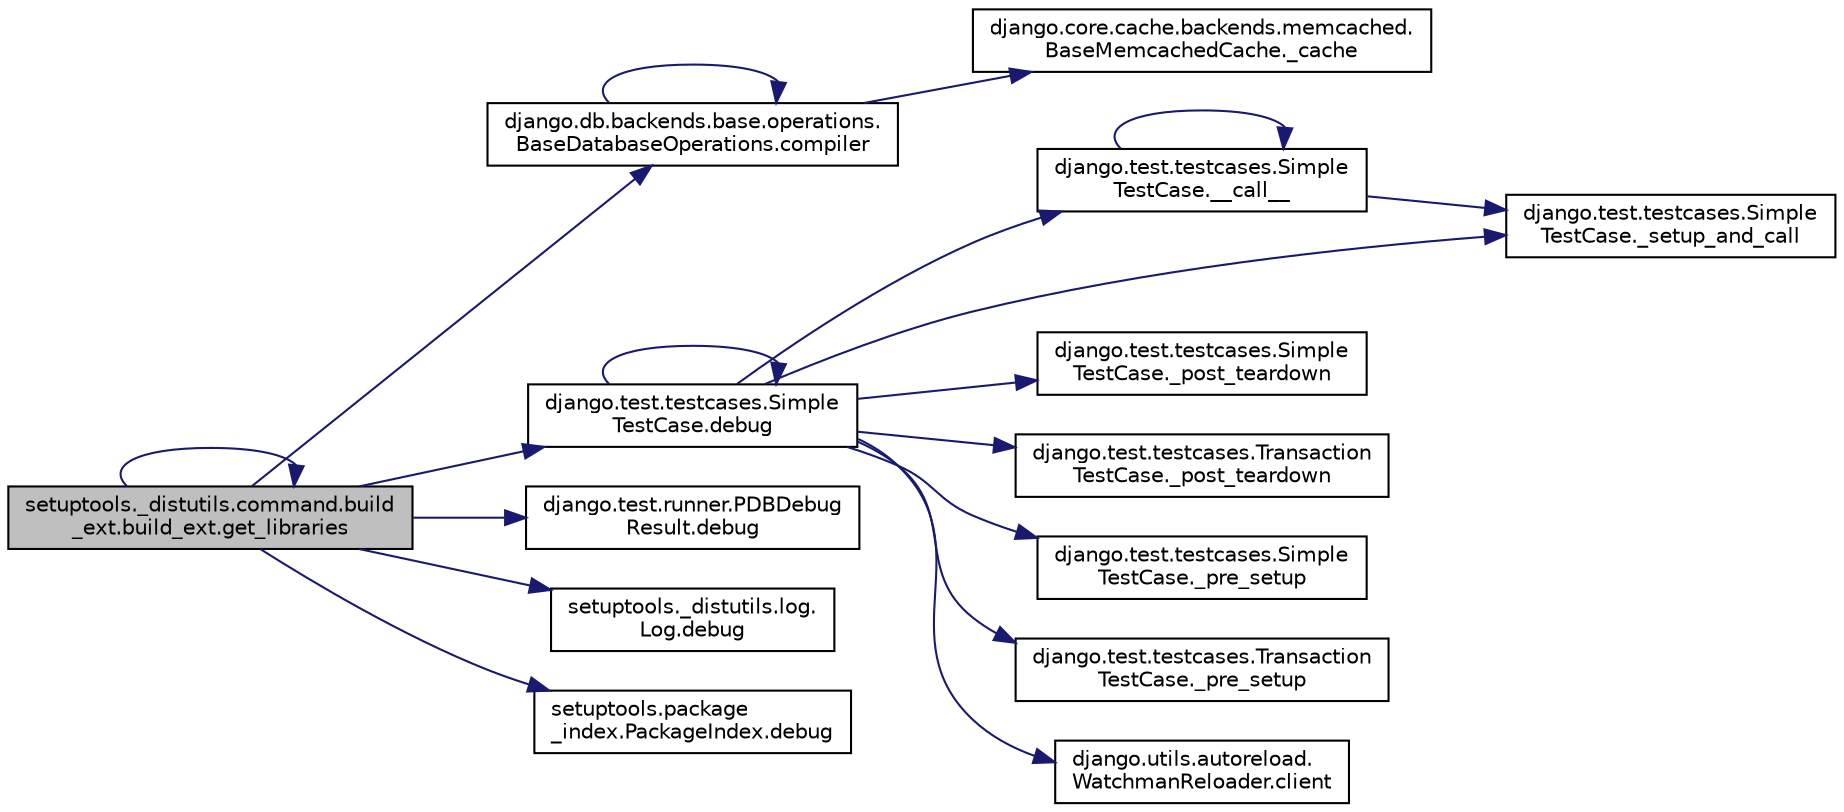 digraph "setuptools._distutils.command.build_ext.build_ext.get_libraries"
{
 // LATEX_PDF_SIZE
  edge [fontname="Helvetica",fontsize="10",labelfontname="Helvetica",labelfontsize="10"];
  node [fontname="Helvetica",fontsize="10",shape=record];
  rankdir="LR";
  Node1 [label="setuptools._distutils.command.build\l_ext.build_ext.get_libraries",height=0.2,width=0.4,color="black", fillcolor="grey75", style="filled", fontcolor="black",tooltip=" "];
  Node1 -> Node2 [color="midnightblue",fontsize="10",style="solid",fontname="Helvetica"];
  Node2 [label="django.db.backends.base.operations.\lBaseDatabaseOperations.compiler",height=0.2,width=0.4,color="black", fillcolor="white", style="filled",URL="$dd/dc3/classdjango_1_1db_1_1backends_1_1base_1_1operations_1_1_base_database_operations.html#a5f6b11eca2ee16f9eeed46453c750d29",tooltip=" "];
  Node2 -> Node3 [color="midnightblue",fontsize="10",style="solid",fontname="Helvetica"];
  Node3 [label="django.core.cache.backends.memcached.\lBaseMemcachedCache._cache",height=0.2,width=0.4,color="black", fillcolor="white", style="filled",URL="$d3/d36/classdjango_1_1core_1_1cache_1_1backends_1_1memcached_1_1_base_memcached_cache.html#aec7954560fd40d7e33a11eea0e2ccde8",tooltip=" "];
  Node2 -> Node2 [color="midnightblue",fontsize="10",style="solid",fontname="Helvetica"];
  Node1 -> Node4 [color="midnightblue",fontsize="10",style="solid",fontname="Helvetica"];
  Node4 [label="django.test.testcases.Simple\lTestCase.debug",height=0.2,width=0.4,color="black", fillcolor="white", style="filled",URL="$d4/d6b/classdjango_1_1test_1_1testcases_1_1_simple_test_case.html#a6cda8ea44cdc55b7707e665527796e84",tooltip=" "];
  Node4 -> Node5 [color="midnightblue",fontsize="10",style="solid",fontname="Helvetica"];
  Node5 [label="django.test.testcases.Simple\lTestCase.__call__",height=0.2,width=0.4,color="black", fillcolor="white", style="filled",URL="$d4/d6b/classdjango_1_1test_1_1testcases_1_1_simple_test_case.html#afc43d209daeb0583a44d4499d8128a18",tooltip=" "];
  Node5 -> Node5 [color="midnightblue",fontsize="10",style="solid",fontname="Helvetica"];
  Node5 -> Node6 [color="midnightblue",fontsize="10",style="solid",fontname="Helvetica"];
  Node6 [label="django.test.testcases.Simple\lTestCase._setup_and_call",height=0.2,width=0.4,color="black", fillcolor="white", style="filled",URL="$d4/d6b/classdjango_1_1test_1_1testcases_1_1_simple_test_case.html#a3a2da7e431bc522899429533874d94ee",tooltip=" "];
  Node4 -> Node7 [color="midnightblue",fontsize="10",style="solid",fontname="Helvetica"];
  Node7 [label="django.test.testcases.Simple\lTestCase._post_teardown",height=0.2,width=0.4,color="black", fillcolor="white", style="filled",URL="$d4/d6b/classdjango_1_1test_1_1testcases_1_1_simple_test_case.html#a544867447b9c215daca6449e04a8d951",tooltip=" "];
  Node4 -> Node8 [color="midnightblue",fontsize="10",style="solid",fontname="Helvetica"];
  Node8 [label="django.test.testcases.Transaction\lTestCase._post_teardown",height=0.2,width=0.4,color="black", fillcolor="white", style="filled",URL="$d8/d37/classdjango_1_1test_1_1testcases_1_1_transaction_test_case.html#a870dd8b52d90d04733e657abe9e53e44",tooltip=" "];
  Node4 -> Node9 [color="midnightblue",fontsize="10",style="solid",fontname="Helvetica"];
  Node9 [label="django.test.testcases.Simple\lTestCase._pre_setup",height=0.2,width=0.4,color="black", fillcolor="white", style="filled",URL="$d4/d6b/classdjango_1_1test_1_1testcases_1_1_simple_test_case.html#a02587c37e6ca76c017ff0fd704f0de83",tooltip=" "];
  Node4 -> Node10 [color="midnightblue",fontsize="10",style="solid",fontname="Helvetica"];
  Node10 [label="django.test.testcases.Transaction\lTestCase._pre_setup",height=0.2,width=0.4,color="black", fillcolor="white", style="filled",URL="$d8/d37/classdjango_1_1test_1_1testcases_1_1_transaction_test_case.html#a1b0b05177f9fafc01f1e5f31250998a3",tooltip=" "];
  Node4 -> Node6 [color="midnightblue",fontsize="10",style="solid",fontname="Helvetica"];
  Node4 -> Node11 [color="midnightblue",fontsize="10",style="solid",fontname="Helvetica"];
  Node11 [label="django.utils.autoreload.\lWatchmanReloader.client",height=0.2,width=0.4,color="black", fillcolor="white", style="filled",URL="$d5/d97/classdjango_1_1utils_1_1autoreload_1_1_watchman_reloader.html#aac44e2e91b812e6bc637a4f2aec7ff6c",tooltip=" "];
  Node4 -> Node4 [color="midnightblue",fontsize="10",style="solid",fontname="Helvetica"];
  Node1 -> Node12 [color="midnightblue",fontsize="10",style="solid",fontname="Helvetica"];
  Node12 [label="django.test.runner.PDBDebug\lResult.debug",height=0.2,width=0.4,color="black", fillcolor="white", style="filled",URL="$df/de7/classdjango_1_1test_1_1runner_1_1_p_d_b_debug_result.html#a8a3a7086fa11d2746c4667365c10e8cd",tooltip=" "];
  Node1 -> Node13 [color="midnightblue",fontsize="10",style="solid",fontname="Helvetica"];
  Node13 [label="setuptools._distutils.log.\lLog.debug",height=0.2,width=0.4,color="black", fillcolor="white", style="filled",URL="$d8/d63/classsetuptools_1_1__distutils_1_1log_1_1_log.html#ac668001765648f5921e53f615b9a65f5",tooltip=" "];
  Node1 -> Node14 [color="midnightblue",fontsize="10",style="solid",fontname="Helvetica"];
  Node14 [label="setuptools.package\l_index.PackageIndex.debug",height=0.2,width=0.4,color="black", fillcolor="white", style="filled",URL="$d4/dea/classsetuptools_1_1package__index_1_1_package_index.html#a715175e3d5a78ce3dba5ece9e1b311cb",tooltip=" "];
  Node1 -> Node1 [color="midnightblue",fontsize="10",style="solid",fontname="Helvetica"];
}
